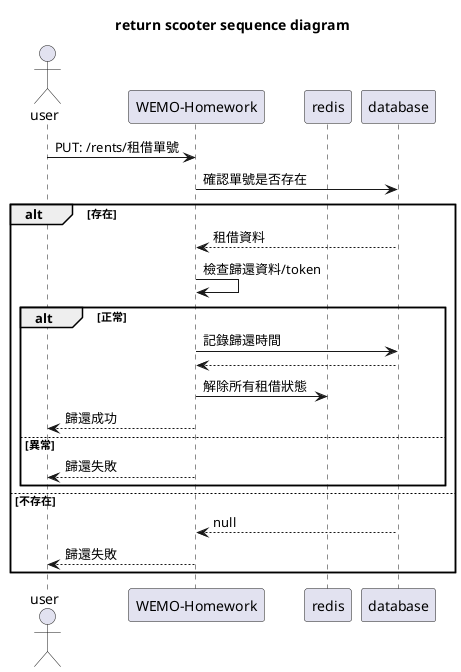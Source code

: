 @startuml return-scooter-seq
  title "return scooter sequence diagram"
  Actor user
  participant "WEMO-Homework" as wemo
  participant redis
  participant database

  user -> wemo: PUT: /rents/租借單號
  wemo -> database: 確認單號是否存在

  alt 存在
    database --> wemo: 租借資料
    wemo -> wemo: 檢查歸還資料/token
    alt 正常
      wemo -> database: 記錄歸還時間
      database --> wemo
      wemo -> redis: 解除所有租借狀態
      wemo --> user: 歸還成功
    else 異常
      wemo --> user: 歸還失敗
    end
  else 不存在
    database --> wemo: null
    wemo --> user: 歸還失敗
  end
@enduml